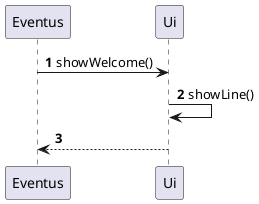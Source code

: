 @startuml
'https://plantuml.com/sequence-diagram

autonumber

Eventus -> Ui: showWelcome()
Ui -> Ui: showLine()
Eventus <-- Ui

@enduml